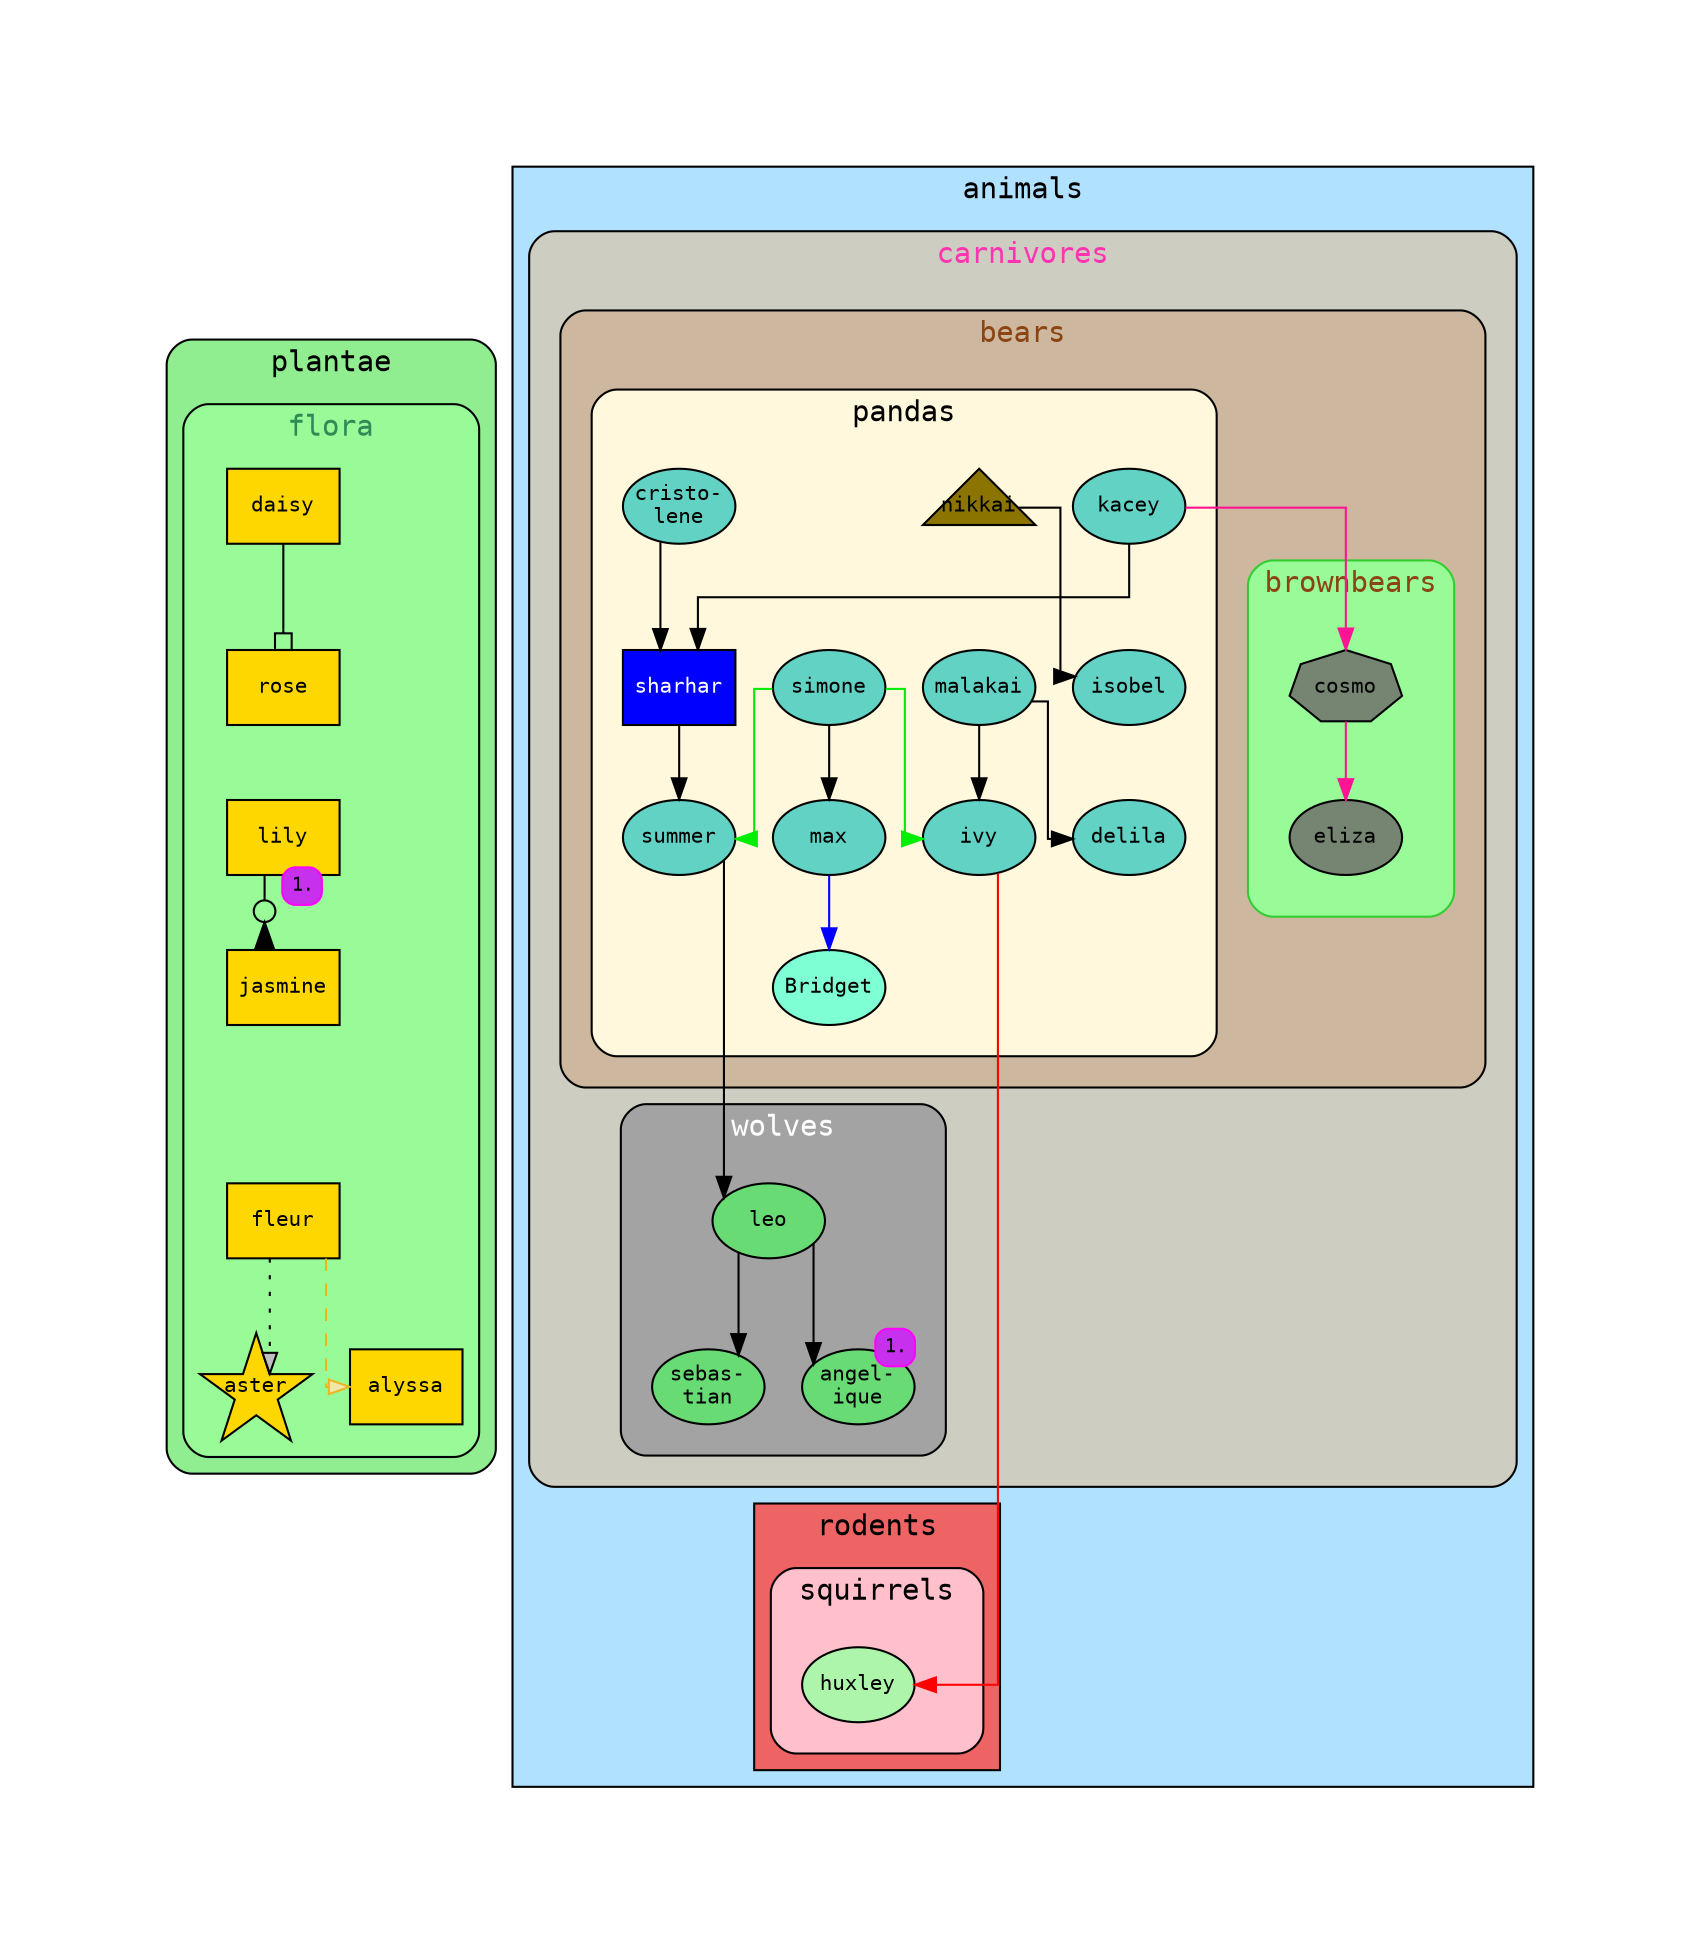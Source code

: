 digraph {
graph[overlap=false, layout="dot", splines="ortho", concentrate=true, dpi=72, pad=1, rankdir="TB"]
node[fontname="Monospace"]
edge[fontname="Monospace"]

node9832[style="filled", fontsize=10, fixedsize=true, shape="ellipse", margin="0.1", label="delila", fillcolor="#61d2c4"]
node9833[style="filled", fontsize=10, fixedsize=true, shape="star", margin="0.1", label="aster", fillcolor="gold"]
node9834[style="filled", fontsize=10, fixedsize=true, shape="ellipse", margin="0.1", label="sebas-
tian", fillcolor="#68db75"]
node9835[style="filled", fontsize=10, fixedsize=true, shape="ellipse", margin="0.1", label="huxley", fillcolor="#acf5ab"]
node9836[style="filled", fontsize=10, fixedsize=true, shape="box", margin="0.1", label="jasmine", fillcolor="gold"]
node9837[style="filled", fontsize=10, fixedsize=true, shape="triangle", margin="0.1", label="nikkai", fillcolor="gold4"]
node9838[style="filled", fontsize=10, fixedsize=true, shape="ellipse", margin="0.1", label="angel-
ique", fillcolor="#68db75"]
node9839[style="filled", fontsize=10, fixedsize=true, shape="ellipse", margin="0.1", label="eliza", fillcolor="#768572"]
node9840[style="filled", fontsize=10, fixedsize=true, shape="ellipse", margin="0.1", label="malakai", fillcolor="#61d2c4"]
node9841[style="filled", fontsize=10, fixedsize=true, shape="ellipse", margin="0.1", label="max", fillcolor="#61d2c4"]
node9842[style="filled", fontsize=10, fixedsize=true, shape="ellipse", margin="0.1", label="Bridget", fillcolor="aquamarine", fontcolor="black"]
node9843[style="filled", fontsize=10, fixedsize=true, shape="ellipse", margin="0.1", label="simone", fillcolor="#61d2c4"]
node9844[style="filled", fontsize=10, fixedsize=true, shape="septagon", margin="0.1", label="cosmo", fillcolor="#768572"]
node9845[style="filled", fontsize=10, fixedsize=true, shape="rect", margin="0.1", label="sharhar", fillcolor="blue", fontcolor="white"]
node9846[style="filled", fontsize=10, fixedsize=true, shape="box", margin="0.1", label="fleur", fillcolor="gold"]
node9847[style="filled", fontsize=10, fixedsize=true, shape="box", margin="0.1", label="alyssa", fillcolor="gold"]
node9848[style="filled", fontsize=10, fixedsize=true, shape="ellipse", margin="0.1", label="isobel", fillcolor="#61d2c4"]
node9849[style="filled", fontsize=10, fixedsize=true, shape="box", margin="0.1", label="rose", fillcolor="gold"]
node9850[style="filled", fontsize=10, fixedsize=true, shape="ellipse", margin="0.1", label="cristo-
lene", fillcolor="#61d2c4"]
node9851[style="filled", fontsize=10, fixedsize=true, shape="ellipse", margin="0.1", label="kacey", fillcolor="#61d2c4"]
node9852[style="filled", fontsize=10, fixedsize=true, shape="box", margin="0.1", label="lily", fillcolor="gold"]
node9853[style="filled", fontsize=10, fixedsize=true, shape="ellipse", margin="0.1", label="leo", fillcolor="#68db75"]
node9854[style="filled", fontsize=10, fixedsize=true, shape="box", margin="0.1", label="daisy", fillcolor="gold"]
node9855[style="filled", fontsize=10, fixedsize=true, shape="ellipse", margin="0.1", label="summer", fillcolor="#61d2c4"]
node9856[style="filled", fontsize=10, fixedsize=true, shape="ellipse", margin="0.1", label="ivy", fillcolor="#61d2c4"]
subgraph cluster9857 {
graph[dpi=100, label="animals", bgcolor="lightskyblue1", fontname="Monospace", rankdir=TP]
node[fontname="Monospace"]
edge[fontname="Monospace"]

node9832[style="filled", fontsize=10, fixedsize=true, shape="ellipse", margin="0.1", label="delila", fillcolor="#61d2c4"]
node9834[style="filled", fontsize=10, fixedsize=true, shape="ellipse", margin="0.1", label="sebas-
tian", fillcolor="#68db75"]
node9835[style="filled", fontsize=10, fixedsize=true, shape="ellipse", margin="0.1", label="huxley", fillcolor="#acf5ab"]
node9837[style="filled", fontsize=10, fixedsize=true, shape="triangle", margin="0.1", label="nikkai", fillcolor="gold4"]
node9838[style="filled", fontsize=10, fixedsize=true, shape="ellipse", margin="0.1", label="angel-
ique", fillcolor="#68db75"]
node9839[style="filled", fontsize=10, fixedsize=true, shape="ellipse", margin="0.1", label="eliza", fillcolor="#768572"]
node9840[style="filled", fontsize=10, fixedsize=true, shape="ellipse", margin="0.1", label="malakai", fillcolor="#61d2c4"]
node9841[style="filled", fontsize=10, fixedsize=true, shape="ellipse", margin="0.1", label="max", fillcolor="#61d2c4"]
node9842[style="filled", fontsize=10, fixedsize=true, shape="ellipse", margin="0.1", label="Bridget", fillcolor="aquamarine", fontcolor="black"]
node9843[style="filled", fontsize=10, fixedsize=true, shape="ellipse", margin="0.1", label="simone", fillcolor="#61d2c4"]
node9844[style="filled", fontsize=10, fixedsize=true, shape="septagon", margin="0.1", label="cosmo", fillcolor="#768572"]
node9845[style="filled", fontsize=10, fixedsize=true, shape="rect", margin="0.1", label="sharhar", fillcolor="blue", fontcolor="white"]
node9848[style="filled", fontsize=10, fixedsize=true, shape="ellipse", margin="0.1", label="isobel", fillcolor="#61d2c4"]
node9850[style="filled", fontsize=10, fixedsize=true, shape="ellipse", margin="0.1", label="cristo-
lene", fillcolor="#61d2c4"]
node9851[style="filled", fontsize=10, fixedsize=true, shape="ellipse", margin="0.1", label="kacey", fillcolor="#61d2c4"]
node9853[style="filled", fontsize=10, fixedsize=true, shape="ellipse", margin="0.1", label="leo", fillcolor="#68db75"]
node9855[style="filled", fontsize=10, fixedsize=true, shape="ellipse", margin="0.1", label="summer", fillcolor="#61d2c4"]
node9856[style="filled", fontsize=10, fixedsize=true, shape="ellipse", margin="0.1", label="ivy", fillcolor="#61d2c4"]
subgraph cluster9858 {
graph[dpi=100, label="carnivores", bgcolor="ivory3", margin="15", style="rounded", fontcolor="maroon1", fontname="Monospace", rankdir=TP]
node[fontname="Monospace"]
edge[fontname="Monospace"]

node9832[style="filled", fontsize=10, fixedsize=true, shape="ellipse", margin="0.1", label="delila", fillcolor="#61d2c4"]
node9834[style="filled", fontsize=10, fixedsize=true, shape="ellipse", margin="0.1", label="sebas-
tian", fillcolor="#68db75"]
node9837[style="filled", fontsize=10, fixedsize=true, shape="triangle", margin="0.1", label="nikkai", fillcolor="gold4"]
node9838[style="filled", fontsize=10, fixedsize=true, shape="ellipse", margin="0.1", label="angel-
ique", fillcolor="#68db75"]
node9839[style="filled", fontsize=10, fixedsize=true, shape="ellipse", margin="0.1", label="eliza", fillcolor="#768572"]
node9840[style="filled", fontsize=10, fixedsize=true, shape="ellipse", margin="0.1", label="malakai", fillcolor="#61d2c4"]
node9841[style="filled", fontsize=10, fixedsize=true, shape="ellipse", margin="0.1", label="max", fillcolor="#61d2c4"]
node9842[style="filled", fontsize=10, fixedsize=true, shape="ellipse", margin="0.1", label="Bridget", fillcolor="aquamarine", fontcolor="black"]
node9843[style="filled", fontsize=10, fixedsize=true, shape="ellipse", margin="0.1", label="simone", fillcolor="#61d2c4"]
node9844[style="filled", fontsize=10, fixedsize=true, shape="septagon", margin="0.1", label="cosmo", fillcolor="#768572"]
node9845[style="filled", fontsize=10, fixedsize=true, shape="rect", margin="0.1", label="sharhar", fillcolor="blue", fontcolor="white"]
node9848[style="filled", fontsize=10, fixedsize=true, shape="ellipse", margin="0.1", label="isobel", fillcolor="#61d2c4"]
node9850[style="filled", fontsize=10, fixedsize=true, shape="ellipse", margin="0.1", label="cristo-
lene", fillcolor="#61d2c4"]
node9851[style="filled", fontsize=10, fixedsize=true, shape="ellipse", margin="0.1", label="kacey", fillcolor="#61d2c4"]
node9853[style="filled", fontsize=10, fixedsize=true, shape="ellipse", margin="0.1", label="leo", fillcolor="#68db75"]
node9855[style="filled", fontsize=10, fixedsize=true, shape="ellipse", margin="0.1", label="summer", fillcolor="#61d2c4"]
node9856[style="filled", fontsize=10, fixedsize=true, shape="ellipse", margin="0.1", label="ivy", fillcolor="#61d2c4"]
subgraph cluster9859 {
graph[dpi=100, label="bears", bgcolor="bisque3", margin="15", style="rounded", fontcolor="chocolate4", fontname="Monospace", rankdir=TP]
node[fontname="Monospace"]
edge[fontname="Monospace"]

node9832[style="filled", fontsize=10, fixedsize=true, shape="ellipse", margin="0.1", label="delila", fillcolor="#61d2c4"]
node9837[style="filled", fontsize=10, fixedsize=true, shape="triangle", margin="0.1", label="nikkai", fillcolor="gold4"]
node9839[style="filled", fontsize=10, fixedsize=true, shape="ellipse", margin="0.1", label="eliza", fillcolor="#768572"]
node9840[style="filled", fontsize=10, fixedsize=true, shape="ellipse", margin="0.1", label="malakai", fillcolor="#61d2c4"]
node9841[style="filled", fontsize=10, fixedsize=true, shape="ellipse", margin="0.1", label="max", fillcolor="#61d2c4"]
node9842[style="filled", fontsize=10, fixedsize=true, shape="ellipse", margin="0.1", label="Bridget", fillcolor="aquamarine", fontcolor="black"]
node9843[style="filled", fontsize=10, fixedsize=true, shape="ellipse", margin="0.1", label="simone", fillcolor="#61d2c4"]
node9844[style="filled", fontsize=10, fixedsize=true, shape="septagon", margin="0.1", label="cosmo", fillcolor="#768572"]
node9845[style="filled", fontsize=10, fixedsize=true, shape="rect", margin="0.1", label="sharhar", fillcolor="blue", fontcolor="white"]
node9848[style="filled", fontsize=10, fixedsize=true, shape="ellipse", margin="0.1", label="isobel", fillcolor="#61d2c4"]
node9850[style="filled", fontsize=10, fixedsize=true, shape="ellipse", margin="0.1", label="cristo-
lene", fillcolor="#61d2c4"]
node9851[style="filled", fontsize=10, fixedsize=true, shape="ellipse", margin="0.1", label="kacey", fillcolor="#61d2c4"]
node9855[style="filled", fontsize=10, fixedsize=true, shape="ellipse", margin="0.1", label="summer", fillcolor="#61d2c4"]
node9856[style="filled", fontsize=10, fixedsize=true, shape="ellipse", margin="0.1", label="ivy", fillcolor="#61d2c4"]
subgraph cluster9860 {
graph[dpi=100, label="pandas", bgcolor="cornsilk1", fontcolor="black", fontname="Monospace", rankdir=TP]
node[fontname="Monospace"]
edge[fontname="Monospace"]

node9832[style="filled", fontsize=10, fixedsize=true, shape="ellipse", margin="0.1", label="delila", fillcolor="#61d2c4"]
node9837[style="filled", fontsize=10, fixedsize=true, shape="triangle", margin="0.1", label="nikkai", fillcolor="gold4"]
node9840[style="filled", fontsize=10, fixedsize=true, shape="ellipse", margin="0.1", label="malakai", fillcolor="#61d2c4"]
node9841[style="filled", fontsize=10, fixedsize=true, shape="ellipse", margin="0.1", label="max", fillcolor="#61d2c4"]
node9842[style="filled", fontsize=10, fixedsize=true, shape="ellipse", margin="0.1", label="Bridget", fillcolor="aquamarine", fontcolor="black"]
node9843[style="filled", fontsize=10, fixedsize=true, shape="ellipse", margin="0.1", label="simone", fillcolor="#61d2c4"]
node9845[style="filled", fontsize=10, fixedsize=true, shape="rect", margin="0.1", label="sharhar", fillcolor="blue", fontcolor="white"]
node9848[style="filled", fontsize=10, fixedsize=true, shape="ellipse", margin="0.1", label="isobel", fillcolor="#61d2c4"]
node9850[style="filled", fontsize=10, fixedsize=true, shape="ellipse", margin="0.1", label="cristo-
lene", fillcolor="#61d2c4"]
node9851[style="filled", fontsize=10, fixedsize=true, shape="ellipse", margin="0.1", label="kacey", fillcolor="#61d2c4"]
node9855[style="filled", fontsize=10, fixedsize=true, shape="ellipse", margin="0.1", label="summer", fillcolor="#61d2c4"]
node9856[style="filled", fontsize=10, fixedsize=true, shape="ellipse", margin="0.1", label="ivy", fillcolor="#61d2c4"]
}

subgraph cluster9861 {
graph[dpi=100, label="brownbears", bgcolor="palegreen", color="limegreen", margin="20", fontname="Monospace", rankdir=TP]
node[fontname="Monospace"]
edge[fontname="Monospace"]

node9839[style="filled", fontsize=10, fixedsize=true, shape="ellipse", margin="0.1", label="eliza", fillcolor="#768572"]
node9844[style="filled", fontsize=10, fixedsize=true, shape="septagon", margin="0.1", label="cosmo", fillcolor="#768572"]
}

}

subgraph cluster9862 {
graph[dpi=100, label="wolves", bgcolor="gray64", style="rounded", fontcolor="white", fontname="Monospace", rankdir=TP]
node[fontname="Monospace"]
edge[fontname="Monospace"]

node9834[style="filled", fontsize=10, fixedsize=true, shape="ellipse", margin="0.1", label="sebas-
tian", fillcolor="#68db75"]
node9838[style="filled", fontsize=10, fixedsize=true, shape="ellipse", margin="0.1", label="angel-
ique", fillcolor="#68db75"]
node9853[style="filled", fontsize=10, fixedsize=true, shape="ellipse", margin="0.1", label="leo", fillcolor="#68db75"]
}

}

subgraph cluster9863 {
graph[dpi=100, label="rodents", bgcolor="indianred2", fontname="Monospace", rankdir=TP]
node[fontname="Monospace"]
edge[fontname="Monospace"]

node9835[style="filled", fontsize=10, fixedsize=true, shape="ellipse", margin="0.1", label="huxley", fillcolor="#acf5ab"]
subgraph cluster9864 {
graph[dpi=100, label="squirrels", bgcolor="pink", margin="15", style="rounded", fontname="Monospace", rankdir=TP]
node[fontname="Monospace"]
edge[fontname="Monospace"]

node9835[style="filled", fontsize=10, fixedsize=true, shape="ellipse", margin="0.1", label="huxley", fillcolor="#acf5ab"]
}

}

}

subgraph cluster9865 {
graph[dpi=100, label="plantae", bgcolor="palegreen2", style="rounded", fontname="Monospace", rankdir=TP]
node[fontname="Monospace"]
edge[fontname="Monospace"]

node9833[style="filled", fontsize=10, fixedsize=true, shape="star", margin="0.1", label="aster", fillcolor="gold"]
node9836[style="filled", fontsize=10, fixedsize=true, shape="box", margin="0.1", label="jasmine", fillcolor="gold"]
node9846[style="filled", fontsize=10, fixedsize=true, shape="box", margin="0.1", label="fleur", fillcolor="gold"]
node9847[style="filled", fontsize=10, fixedsize=true, shape="box", margin="0.1", label="alyssa", fillcolor="gold"]
node9849[style="filled", fontsize=10, fixedsize=true, shape="box", margin="0.1", label="rose", fillcolor="gold"]
node9852[style="filled", fontsize=10, fixedsize=true, shape="box", margin="0.1", label="lily", fillcolor="gold"]
node9854[style="filled", fontsize=10, fixedsize=true, shape="box", margin="0.1", label="daisy", fillcolor="gold"]
subgraph cluster9866 {
graph[dpi=100, label="flora", bgcolor="palegreen", style="rounded", fontcolor="seagreen", fontname="Monospace", rankdir=TP]
node[fontname="Monospace"]
edge[fontname="Monospace"]

node9833[style="filled", fontsize=10, fixedsize=true, shape="star", margin="0.1", label="aster", fillcolor="gold"]
node9836[style="filled", fontsize=10, fixedsize=true, shape="box", margin="0.1", label="jasmine", fillcolor="gold"]
node9846[style="filled", fontsize=10, fixedsize=true, shape="box", margin="0.1", label="fleur", fillcolor="gold"]
node9847[style="filled", fontsize=10, fixedsize=true, shape="box", margin="0.1", label="alyssa", fillcolor="gold"]
node9849[style="filled", fontsize=10, fixedsize=true, shape="box", margin="0.1", label="rose", fillcolor="gold"]
node9852[style="filled", fontsize=10, fixedsize=true, shape="box", margin="0.1", label="lily", fillcolor="gold"]
node9854[style="filled", fontsize=10, fixedsize=true, shape="box", margin="0.1", label="daisy", fillcolor="gold"]
}

}

node9834 -> node9835[style="invis", label=""]
node9835 -> node9835[style="invis", label=""]
node9836 -> node9846[style="invis", label=""]
node9837 -> node9848[label=""]
node9838 -> node9835[style="invis", label=""]
node9838 -> node9852[constraint="false", labelangle="0", color="#c731ed00", labeldistance="0.5", style="dotted", label="", taillabel=<<table cellpadding='1' border='1' cellborder='0' bgcolor='#c731ed' color='magenta' style='rounded'><tr><td><font point-size='9'>1.</font></td></tr></table>>, headlabel=<<table cellpadding='1' border='1' cellborder='0' bgcolor='#c731ed' color='magenta' style='rounded'><tr><td><font point-size='9'>1.</font></td></tr></table>>]
node9839 -> node9835[style="invis", label=""]
node9840 -> node9832[label=""]
node9840 -> node9856[label=""]
node9841 -> node9842[color="blue", label=""]
node9842 -> node9835[style="invis", label=""]
node9842 -> node9853[style="invis", label=""]
node9843 -> node9841[label=""]
node9843 -> node9855[color="green2", label=""]
node9843 -> node9856[color="green2", label=""]
node9844 -> node9839[color="deeppink", label=""]
node9845 -> node9855[label=""]
node9846 -> node9833[fillcolor="gray", style="dotted", label=""]
node9846 -> node9847[fillcolor="palegoldenrod", style="dashed", color="goldenrod2", label=""]
node9849 -> node9852[style="invis", label=""]
node9850 -> node9845[label=""]
node9851 -> node9844[color="deeppink", label=""]
node9851 -> node9845[label=""]
node9852 -> node9836[splines="none", arrowhead="invodot", arrowsize="1.3", label=""]
node9853 -> node9834[label=""]
node9853 -> node9838[label=""]
node9854 -> node9849[splines="none", arrowhead="obox", label=""]
node9855 -> node9835[style="invis", label=""]
node9855 -> node9853[label=""]
node9856 -> node9835[color="red", label=""]
}
